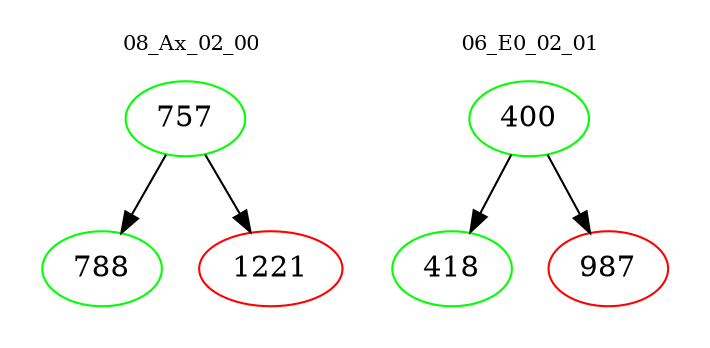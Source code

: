 digraph{
subgraph cluster_0 {
color = white
label = "08_Ax_02_00";
fontsize=10;
T0_757 [label="757", color="green"]
T0_757 -> T0_788 [color="black"]
T0_788 [label="788", color="green"]
T0_757 -> T0_1221 [color="black"]
T0_1221 [label="1221", color="red"]
}
subgraph cluster_1 {
color = white
label = "06_E0_02_01";
fontsize=10;
T1_400 [label="400", color="green"]
T1_400 -> T1_418 [color="black"]
T1_418 [label="418", color="green"]
T1_400 -> T1_987 [color="black"]
T1_987 [label="987", color="red"]
}
}
